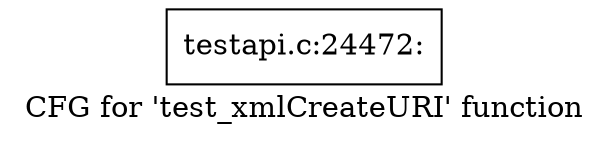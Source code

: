digraph "CFG for 'test_xmlCreateURI' function" {
	label="CFG for 'test_xmlCreateURI' function";

	Node0x4df8970 [shape=record,label="{testapi.c:24472:}"];
}
